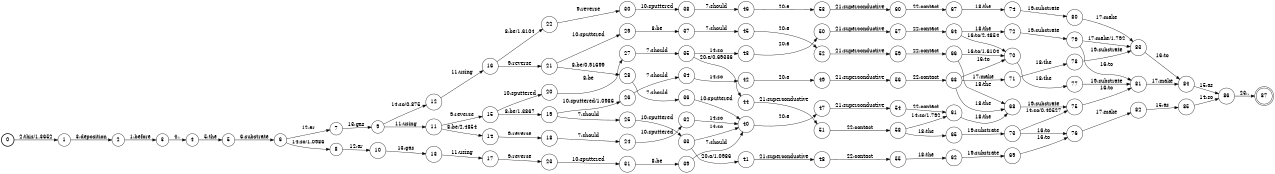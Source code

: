digraph FST {
rankdir = LR;
size = "8.5,11";
label = "";
center = 1;
orientation = Portrait;
ranksep = "0.4";
nodesep = "0.25";
0 [label = "0", shape = circle, style = bold, fontsize = 14]
	0 -> 1 [label = "2:this/1.3652", fontsize = 14];
1 [label = "1", shape = circle, style = solid, fontsize = 14]
	1 -> 2 [label = "3:deposition", fontsize = 14];
2 [label = "2", shape = circle, style = solid, fontsize = 14]
	2 -> 3 [label = "1:before", fontsize = 14];
3 [label = "3", shape = circle, style = solid, fontsize = 14]
	3 -> 4 [label = "4:,", fontsize = 14];
4 [label = "4", shape = circle, style = solid, fontsize = 14]
	4 -> 5 [label = "5:the", fontsize = 14];
5 [label = "5", shape = circle, style = solid, fontsize = 14]
	5 -> 6 [label = "6:substrate", fontsize = 14];
6 [label = "6", shape = circle, style = solid, fontsize = 14]
	6 -> 7 [label = "12:ar", fontsize = 14];
	6 -> 8 [label = "14:so/1.0986", fontsize = 14];
7 [label = "7", shape = circle, style = solid, fontsize = 14]
	7 -> 9 [label = "13:gas", fontsize = 14];
8 [label = "8", shape = circle, style = solid, fontsize = 14]
	8 -> 10 [label = "12:ar", fontsize = 14];
9 [label = "9", shape = circle, style = solid, fontsize = 14]
	9 -> 11 [label = "11:using", fontsize = 14];
	9 -> 12 [label = "14:so/0.875", fontsize = 14];
10 [label = "10", shape = circle, style = solid, fontsize = 14]
	10 -> 13 [label = "13:gas", fontsize = 14];
11 [label = "11", shape = circle, style = solid, fontsize = 14]
	11 -> 14 [label = "8:be/2.4854", fontsize = 14];
	11 -> 15 [label = "9:reverse", fontsize = 14];
12 [label = "12", shape = circle, style = solid, fontsize = 14]
	12 -> 16 [label = "11:using", fontsize = 14];
13 [label = "13", shape = circle, style = solid, fontsize = 14]
	13 -> 17 [label = "11:using", fontsize = 14];
14 [label = "14", shape = circle, style = solid, fontsize = 14]
	14 -> 18 [label = "9:reverse", fontsize = 14];
15 [label = "15", shape = circle, style = solid, fontsize = 14]
	15 -> 19 [label = "8:be/1.3867", fontsize = 14];
	15 -> 20 [label = "10:sputtered", fontsize = 14];
16 [label = "16", shape = circle, style = solid, fontsize = 14]
	16 -> 22 [label = "8:be/1.6104", fontsize = 14];
	16 -> 21 [label = "9:reverse", fontsize = 14];
17 [label = "17", shape = circle, style = solid, fontsize = 14]
	17 -> 23 [label = "9:reverse", fontsize = 14];
18 [label = "18", shape = circle, style = solid, fontsize = 14]
	18 -> 24 [label = "7:should", fontsize = 14];
19 [label = "19", shape = circle, style = solid, fontsize = 14]
	19 -> 25 [label = "7:should", fontsize = 14];
	19 -> 26 [label = "10:sputtered/1.0986", fontsize = 14];
20 [label = "20", shape = circle, style = solid, fontsize = 14]
	20 -> 27 [label = "8:be", fontsize = 14];
21 [label = "21", shape = circle, style = solid, fontsize = 14]
	21 -> 28 [label = "8:be/0.91699", fontsize = 14];
	21 -> 29 [label = "10:sputtered", fontsize = 14];
22 [label = "22", shape = circle, style = solid, fontsize = 14]
	22 -> 30 [label = "9:reverse", fontsize = 14];
23 [label = "23", shape = circle, style = solid, fontsize = 14]
	23 -> 31 [label = "10:sputtered", fontsize = 14];
24 [label = "24", shape = circle, style = solid, fontsize = 14]
	24 -> 32 [label = "10:sputtered", fontsize = 14];
25 [label = "25", shape = circle, style = solid, fontsize = 14]
	25 -> 33 [label = "10:sputtered", fontsize = 14];
26 [label = "26", shape = circle, style = solid, fontsize = 14]
	26 -> 34 [label = "7:should", fontsize = 14];
27 [label = "27", shape = circle, style = solid, fontsize = 14]
	27 -> 35 [label = "7:should", fontsize = 14];
28 [label = "28", shape = circle, style = solid, fontsize = 14]
	28 -> 36 [label = "7:should", fontsize = 14];
29 [label = "29", shape = circle, style = solid, fontsize = 14]
	29 -> 37 [label = "8:be", fontsize = 14];
30 [label = "30", shape = circle, style = solid, fontsize = 14]
	30 -> 38 [label = "10:sputtered", fontsize = 14];
31 [label = "31", shape = circle, style = solid, fontsize = 14]
	31 -> 39 [label = "8:be", fontsize = 14];
32 [label = "32", shape = circle, style = solid, fontsize = 14]
	32 -> 40 [label = "14:so", fontsize = 14];
33 [label = "33", shape = circle, style = solid, fontsize = 14]
	33 -> 40 [label = "14:so", fontsize = 14];
	33 -> 41 [label = "20:a/1.0986", fontsize = 14];
34 [label = "34", shape = circle, style = solid, fontsize = 14]
	34 -> 42 [label = "14:so", fontsize = 14];
35 [label = "35", shape = circle, style = solid, fontsize = 14]
	35 -> 43 [label = "14:so", fontsize = 14];
	35 -> 44 [label = "20:a/0.69336", fontsize = 14];
36 [label = "36", shape = circle, style = solid, fontsize = 14]
	36 -> 40 [label = "10:sputtered", fontsize = 14];
37 [label = "37", shape = circle, style = solid, fontsize = 14]
	37 -> 45 [label = "7:should", fontsize = 14];
38 [label = "38", shape = circle, style = solid, fontsize = 14]
	38 -> 46 [label = "7:should", fontsize = 14];
39 [label = "39", shape = circle, style = solid, fontsize = 14]
	39 -> 40 [label = "7:should", fontsize = 14];
40 [label = "40", shape = circle, style = solid, fontsize = 14]
	40 -> 47 [label = "20:a", fontsize = 14];
41 [label = "41", shape = circle, style = solid, fontsize = 14]
	41 -> 48 [label = "21:superconductive", fontsize = 14];
42 [label = "42", shape = circle, style = solid, fontsize = 14]
	42 -> 49 [label = "20:a", fontsize = 14];
43 [label = "43", shape = circle, style = solid, fontsize = 14]
	43 -> 50 [label = "20:a", fontsize = 14];
44 [label = "44", shape = circle, style = solid, fontsize = 14]
	44 -> 51 [label = "21:superconductive", fontsize = 14];
45 [label = "45", shape = circle, style = solid, fontsize = 14]
	45 -> 52 [label = "20:a", fontsize = 14];
46 [label = "46", shape = circle, style = solid, fontsize = 14]
	46 -> 53 [label = "20:a", fontsize = 14];
47 [label = "47", shape = circle, style = solid, fontsize = 14]
	47 -> 54 [label = "21:superconductive", fontsize = 14];
48 [label = "48", shape = circle, style = solid, fontsize = 14]
	48 -> 55 [label = "22:contact", fontsize = 14];
49 [label = "49", shape = circle, style = solid, fontsize = 14]
	49 -> 56 [label = "21:superconductive", fontsize = 14];
50 [label = "50", shape = circle, style = solid, fontsize = 14]
	50 -> 57 [label = "21:superconductive", fontsize = 14];
51 [label = "51", shape = circle, style = solid, fontsize = 14]
	51 -> 58 [label = "22:contact", fontsize = 14];
52 [label = "52", shape = circle, style = solid, fontsize = 14]
	52 -> 59 [label = "21:superconductive", fontsize = 14];
53 [label = "53", shape = circle, style = solid, fontsize = 14]
	53 -> 60 [label = "21:superconductive", fontsize = 14];
54 [label = "54", shape = circle, style = solid, fontsize = 14]
	54 -> 61 [label = "22:contact", fontsize = 14];
55 [label = "55", shape = circle, style = solid, fontsize = 14]
	55 -> 62 [label = "18:the", fontsize = 14];
56 [label = "56", shape = circle, style = solid, fontsize = 14]
	56 -> 63 [label = "22:contact", fontsize = 14];
57 [label = "57", shape = circle, style = solid, fontsize = 14]
	57 -> 64 [label = "22:contact", fontsize = 14];
58 [label = "58", shape = circle, style = solid, fontsize = 14]
	58 -> 65 [label = "18:the", fontsize = 14];
	58 -> 61 [label = "14:so/1.792", fontsize = 14];
59 [label = "59", shape = circle, style = solid, fontsize = 14]
	59 -> 66 [label = "22:contact", fontsize = 14];
60 [label = "60", shape = circle, style = solid, fontsize = 14]
	60 -> 67 [label = "22:contact", fontsize = 14];
61 [label = "61", shape = circle, style = solid, fontsize = 14]
	61 -> 68 [label = "18:the", fontsize = 14];
62 [label = "62", shape = circle, style = solid, fontsize = 14]
	62 -> 69 [label = "19:substrate", fontsize = 14];
63 [label = "63", shape = circle, style = solid, fontsize = 14]
	63 -> 68 [label = "18:the", fontsize = 14];
	63 -> 70 [label = "16:to", fontsize = 14];
	63 -> 71 [label = "17:make", fontsize = 14];
64 [label = "64", shape = circle, style = solid, fontsize = 14]
	64 -> 72 [label = "18:the", fontsize = 14];
	64 -> 70 [label = "16:to/2.4854", fontsize = 14];
65 [label = "65", shape = circle, style = solid, fontsize = 14]
	65 -> 73 [label = "19:substrate", fontsize = 14];
66 [label = "66", shape = circle, style = solid, fontsize = 14]
	66 -> 68 [label = "18:the", fontsize = 14];
	66 -> 70 [label = "16:to/1.6104", fontsize = 14];
67 [label = "67", shape = circle, style = solid, fontsize = 14]
	67 -> 74 [label = "18:the", fontsize = 14];
68 [label = "68", shape = circle, style = solid, fontsize = 14]
	68 -> 75 [label = "19:substrate", fontsize = 14];
69 [label = "69", shape = circle, style = solid, fontsize = 14]
	69 -> 76 [label = "16:to", fontsize = 14];
70 [label = "70", shape = circle, style = solid, fontsize = 14]
	70 -> 77 [label = "18:the", fontsize = 14];
71 [label = "71", shape = circle, style = solid, fontsize = 14]
	71 -> 78 [label = "18:the", fontsize = 14];
72 [label = "72", shape = circle, style = solid, fontsize = 14]
	72 -> 79 [label = "19:substrate", fontsize = 14];
73 [label = "73", shape = circle, style = solid, fontsize = 14]
	73 -> 75 [label = "14:so/0.40527", fontsize = 14];
	73 -> 76 [label = "16:to", fontsize = 14];
74 [label = "74", shape = circle, style = solid, fontsize = 14]
	74 -> 80 [label = "19:substrate", fontsize = 14];
75 [label = "75", shape = circle, style = solid, fontsize = 14]
	75 -> 81 [label = "16:to", fontsize = 14];
76 [label = "76", shape = circle, style = solid, fontsize = 14]
	76 -> 82 [label = "17:make", fontsize = 14];
77 [label = "77", shape = circle, style = solid, fontsize = 14]
	77 -> 81 [label = "19:substrate", fontsize = 14];
78 [label = "78", shape = circle, style = solid, fontsize = 14]
	78 -> 83 [label = "19:substrate", fontsize = 14];
79 [label = "79", shape = circle, style = solid, fontsize = 14]
	79 -> 81 [label = "16:to", fontsize = 14];
	79 -> 83 [label = "17:make/1.792", fontsize = 14];
80 [label = "80", shape = circle, style = solid, fontsize = 14]
	80 -> 83 [label = "17:make", fontsize = 14];
81 [label = "81", shape = circle, style = solid, fontsize = 14]
	81 -> 84 [label = "17:make", fontsize = 14];
82 [label = "82", shape = circle, style = solid, fontsize = 14]
	82 -> 85 [label = "15:as", fontsize = 14];
83 [label = "83", shape = circle, style = solid, fontsize = 14]
	83 -> 84 [label = "16:to", fontsize = 14];
84 [label = "84", shape = circle, style = solid, fontsize = 14]
	84 -> 86 [label = "15:as", fontsize = 14];
85 [label = "85", shape = circle, style = solid, fontsize = 14]
	85 -> 86 [label = "14:so", fontsize = 14];
86 [label = "86", shape = circle, style = solid, fontsize = 14]
	86 -> 87 [label = "23:.", fontsize = 14];
87 [label = "87", shape = doublecircle, style = solid, fontsize = 14]
}
